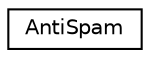 digraph "Graphical Class Hierarchy"
{
 // LATEX_PDF_SIZE
  edge [fontname="Helvetica",fontsize="10",labelfontname="Helvetica",labelfontsize="10"];
  node [fontname="Helvetica",fontsize="10",shape=record];
  rankdir="LR";
  Node0 [label="AntiSpam",height=0.2,width=0.4,color="black", fillcolor="white", style="filled",URL="$classAntiSpam.html",tooltip=" "];
}

